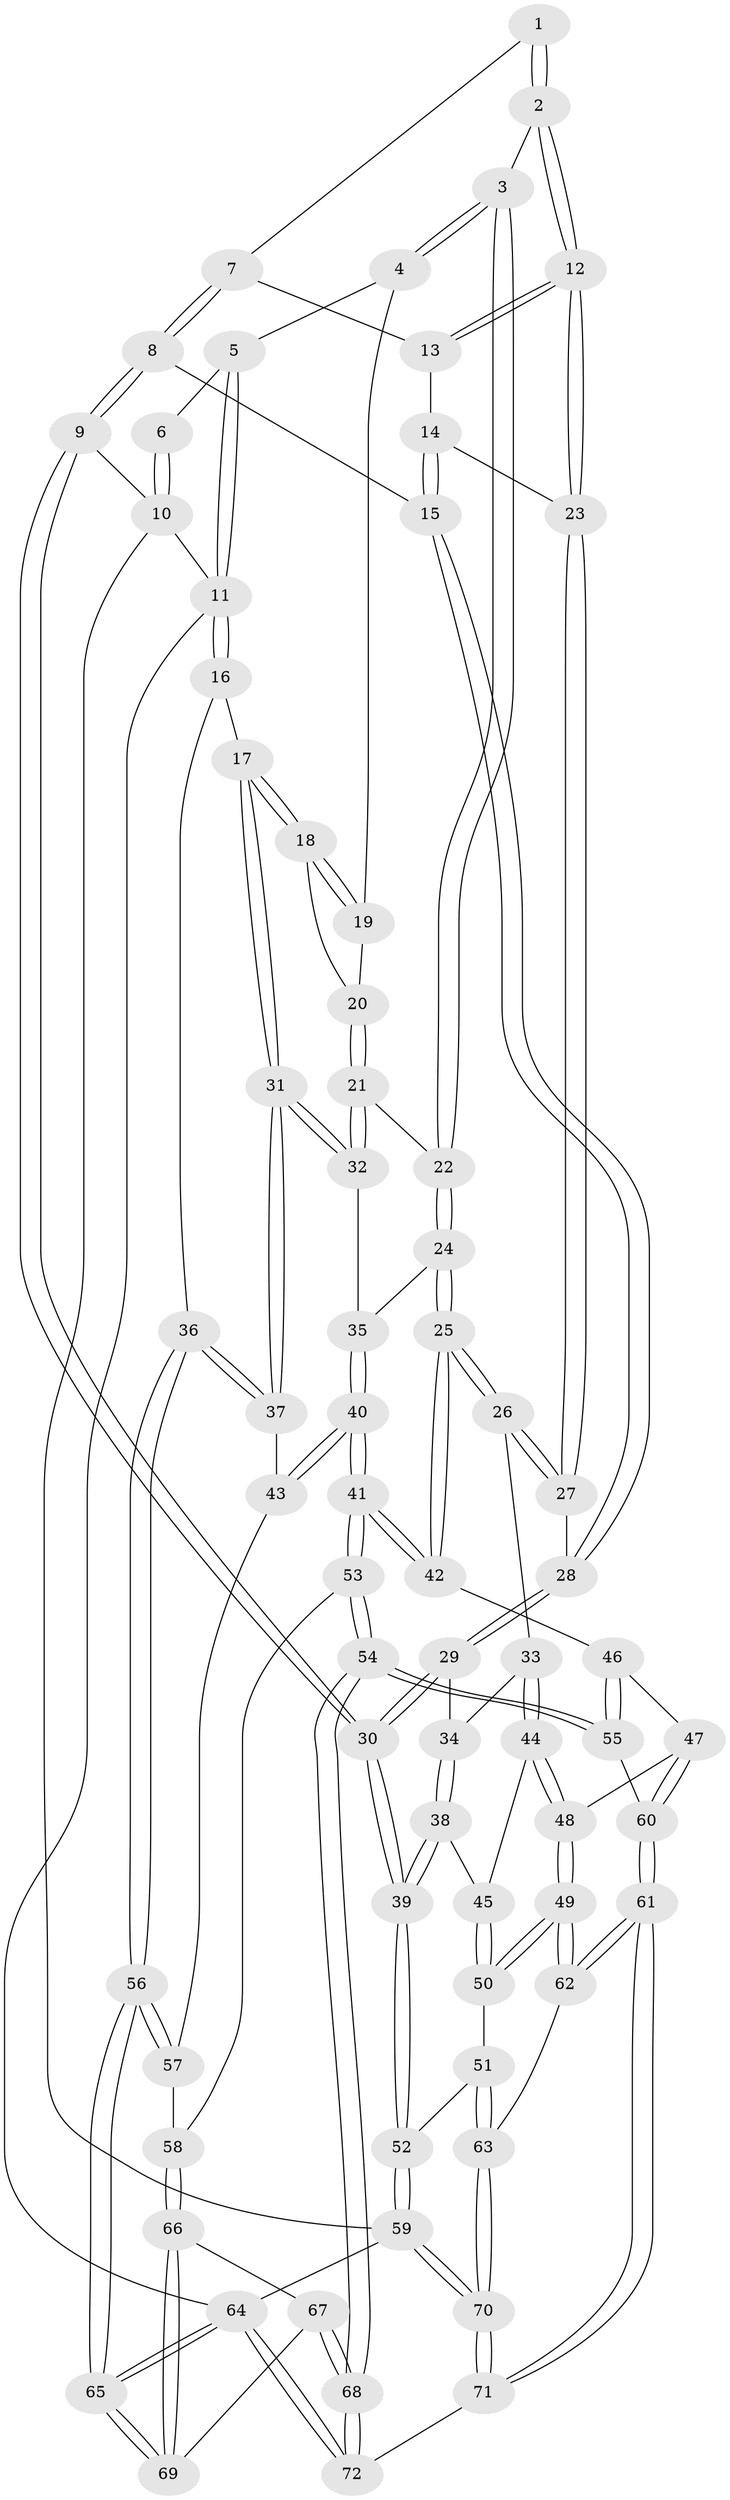 // coarse degree distribution, {3: 0.1, 6: 0.125, 4: 0.525, 5: 0.25}
// Generated by graph-tools (version 1.1) at 2025/24/03/03/25 07:24:36]
// undirected, 72 vertices, 177 edges
graph export_dot {
graph [start="1"]
  node [color=gray90,style=filled];
  1 [pos="+0.19530072827946673+0"];
  2 [pos="+0.3504851470294405+0.10489510551806554"];
  3 [pos="+0.6305967235735589+0.07857190274030698"];
  4 [pos="+0.7098168454338595+0"];
  5 [pos="+0.7205555079904569+0"];
  6 [pos="+0.186917189982267+0"];
  7 [pos="+0.13803504272983258+0.09894506774382639"];
  8 [pos="+0+0.2217750067321655"];
  9 [pos="+0+0.23320095368332455"];
  10 [pos="+0+0"];
  11 [pos="+1+0"];
  12 [pos="+0.3313038130978095+0.16564626600998114"];
  13 [pos="+0.15599088764326127+0.1184877847267455"];
  14 [pos="+0.17958350192360556+0.1870994778266336"];
  15 [pos="+0.1280351631716309+0.2682602314662575"];
  16 [pos="+1+0.20756597337264818"];
  17 [pos="+1+0.21285371535950767"];
  18 [pos="+1+0.2056287069880456"];
  19 [pos="+0.8106546401750973+0.031526006878604323"];
  20 [pos="+0.8531650308038036+0.28055376509239477"];
  21 [pos="+0.8162978199126449+0.3086485797266848"];
  22 [pos="+0.6327397464777202+0.1957063352013655"];
  23 [pos="+0.33122260359026284+0.1662408228481449"];
  24 [pos="+0.5291629693566176+0.3445164568217959"];
  25 [pos="+0.44974594079708213+0.37297441419645927"];
  26 [pos="+0.4469337492198616+0.3715991231318338"];
  27 [pos="+0.34035077439541883+0.25891842834446965"];
  28 [pos="+0.17792212535172058+0.31511280214612525"];
  29 [pos="+0.17523577486039923+0.3354187323137064"];
  30 [pos="+0+0.5124803668066564"];
  31 [pos="+0.8690931902672326+0.46531623503443725"];
  32 [pos="+0.8162763803385936+0.39650025103119185"];
  33 [pos="+0.2249461120938337+0.46077919876276197"];
  34 [pos="+0.19391771232237165+0.43370721430726955"];
  35 [pos="+0.6575063328900619+0.4472799648677405"];
  36 [pos="+1+0.575216222976976"];
  37 [pos="+0.8755270736802141+0.4821743044262688"];
  38 [pos="+0.011232389772649995+0.5007145088991382"];
  39 [pos="+0+0.5256888510585991"];
  40 [pos="+0.6651688388014898+0.6079629714243211"];
  41 [pos="+0.6429535560604597+0.6380391259227123"];
  42 [pos="+0.4428387012756454+0.5188167190960191"];
  43 [pos="+0.8250958203079717+0.5665421409672715"];
  44 [pos="+0.22845027754004169+0.4972866156878461"];
  45 [pos="+0.16730035905684743+0.5459433943229484"];
  46 [pos="+0.42343578608717225+0.5433353425475548"];
  47 [pos="+0.3199339568437209+0.6196271620667853"];
  48 [pos="+0.31233612211006284+0.6190512299664697"];
  49 [pos="+0.2159664783796449+0.6746790392174341"];
  50 [pos="+0.1490997202326866+0.6637673263579216"];
  51 [pos="+0.13659186005088542+0.6659654205496283"];
  52 [pos="+0+0.5455043271026125"];
  53 [pos="+0.6396844965640379+0.678964782980698"];
  54 [pos="+0.5619936287319744+0.83139214669534"];
  55 [pos="+0.5233281880858746+0.7977931887390467"];
  56 [pos="+1+0.63172163998178"];
  57 [pos="+0.8654015438120252+0.6590121196685796"];
  58 [pos="+0.8437504810283417+0.7402350703197027"];
  59 [pos="+0+1"];
  60 [pos="+0.3691569311849918+0.7109012739331049"];
  61 [pos="+0.2680483300024252+0.8512098116356205"];
  62 [pos="+0.23786100239701682+0.8011064020085384"];
  63 [pos="+0.10374003288923597+0.786459896641326"];
  64 [pos="+1+1"];
  65 [pos="+1+0.9479475627115916"];
  66 [pos="+0.8664273247920642+0.7966457863117772"];
  67 [pos="+0.6559877854090936+0.9554386203009446"];
  68 [pos="+0.5707081619092705+1"];
  69 [pos="+1+0.9146417764218819"];
  70 [pos="+0+1"];
  71 [pos="+0.3089341674390923+1"];
  72 [pos="+0.5372196340011471+1"];
  1 -- 2;
  1 -- 2;
  1 -- 7;
  2 -- 3;
  2 -- 12;
  2 -- 12;
  3 -- 4;
  3 -- 4;
  3 -- 22;
  3 -- 22;
  4 -- 5;
  4 -- 19;
  5 -- 6;
  5 -- 11;
  5 -- 11;
  6 -- 10;
  6 -- 10;
  7 -- 8;
  7 -- 8;
  7 -- 13;
  8 -- 9;
  8 -- 9;
  8 -- 15;
  9 -- 10;
  9 -- 30;
  9 -- 30;
  10 -- 11;
  10 -- 59;
  11 -- 16;
  11 -- 16;
  11 -- 64;
  12 -- 13;
  12 -- 13;
  12 -- 23;
  12 -- 23;
  13 -- 14;
  14 -- 15;
  14 -- 15;
  14 -- 23;
  15 -- 28;
  15 -- 28;
  16 -- 17;
  16 -- 36;
  17 -- 18;
  17 -- 18;
  17 -- 31;
  17 -- 31;
  18 -- 19;
  18 -- 19;
  18 -- 20;
  19 -- 20;
  20 -- 21;
  20 -- 21;
  21 -- 22;
  21 -- 32;
  21 -- 32;
  22 -- 24;
  22 -- 24;
  23 -- 27;
  23 -- 27;
  24 -- 25;
  24 -- 25;
  24 -- 35;
  25 -- 26;
  25 -- 26;
  25 -- 42;
  25 -- 42;
  26 -- 27;
  26 -- 27;
  26 -- 33;
  27 -- 28;
  28 -- 29;
  28 -- 29;
  29 -- 30;
  29 -- 30;
  29 -- 34;
  30 -- 39;
  30 -- 39;
  31 -- 32;
  31 -- 32;
  31 -- 37;
  31 -- 37;
  32 -- 35;
  33 -- 34;
  33 -- 44;
  33 -- 44;
  34 -- 38;
  34 -- 38;
  35 -- 40;
  35 -- 40;
  36 -- 37;
  36 -- 37;
  36 -- 56;
  36 -- 56;
  37 -- 43;
  38 -- 39;
  38 -- 39;
  38 -- 45;
  39 -- 52;
  39 -- 52;
  40 -- 41;
  40 -- 41;
  40 -- 43;
  40 -- 43;
  41 -- 42;
  41 -- 42;
  41 -- 53;
  41 -- 53;
  42 -- 46;
  43 -- 57;
  44 -- 45;
  44 -- 48;
  44 -- 48;
  45 -- 50;
  45 -- 50;
  46 -- 47;
  46 -- 55;
  46 -- 55;
  47 -- 48;
  47 -- 60;
  47 -- 60;
  48 -- 49;
  48 -- 49;
  49 -- 50;
  49 -- 50;
  49 -- 62;
  49 -- 62;
  50 -- 51;
  51 -- 52;
  51 -- 63;
  51 -- 63;
  52 -- 59;
  52 -- 59;
  53 -- 54;
  53 -- 54;
  53 -- 58;
  54 -- 55;
  54 -- 55;
  54 -- 68;
  54 -- 68;
  55 -- 60;
  56 -- 57;
  56 -- 57;
  56 -- 65;
  56 -- 65;
  57 -- 58;
  58 -- 66;
  58 -- 66;
  59 -- 70;
  59 -- 70;
  59 -- 64;
  60 -- 61;
  60 -- 61;
  61 -- 62;
  61 -- 62;
  61 -- 71;
  61 -- 71;
  62 -- 63;
  63 -- 70;
  63 -- 70;
  64 -- 65;
  64 -- 65;
  64 -- 72;
  64 -- 72;
  65 -- 69;
  65 -- 69;
  66 -- 67;
  66 -- 69;
  66 -- 69;
  67 -- 68;
  67 -- 68;
  67 -- 69;
  68 -- 72;
  68 -- 72;
  70 -- 71;
  70 -- 71;
  71 -- 72;
}
